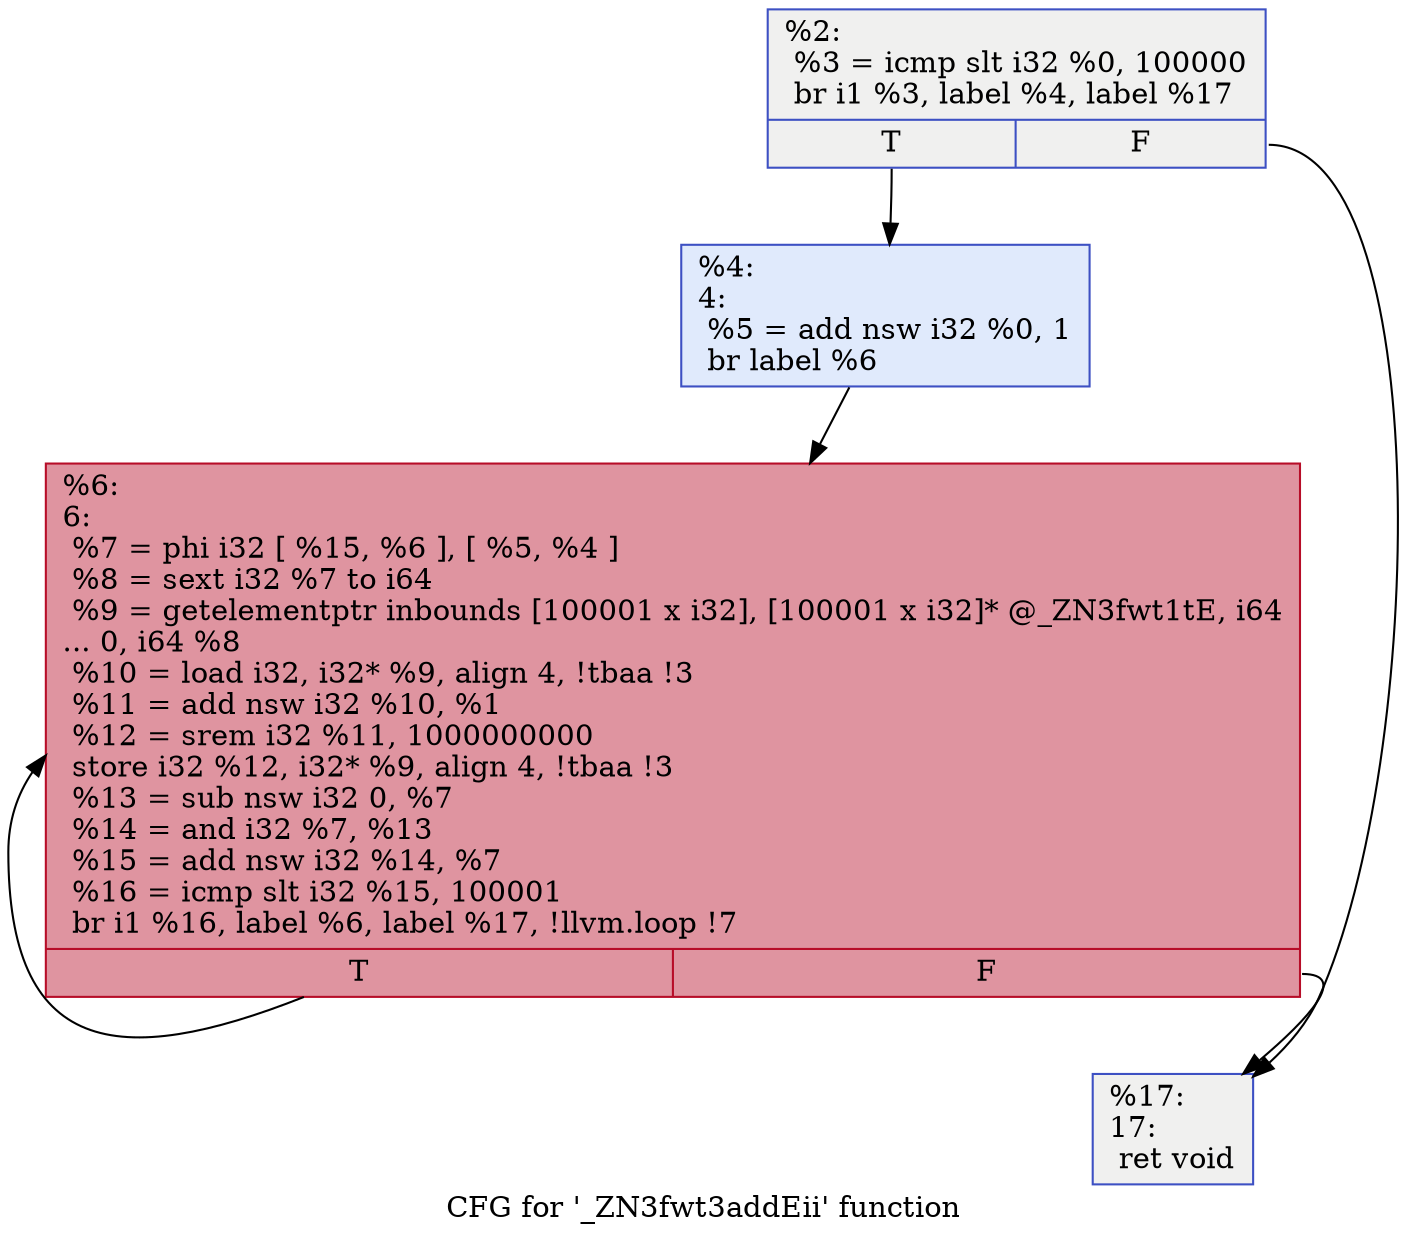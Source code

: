 digraph "CFG for '_ZN3fwt3addEii' function" {
	label="CFG for '_ZN3fwt3addEii' function";

	Node0x55ce00be7c20 [shape=record,color="#3d50c3ff", style=filled, fillcolor="#dedcdb70",label="{%2:\l  %3 = icmp slt i32 %0, 100000\l  br i1 %3, label %4, label %17\l|{<s0>T|<s1>F}}"];
	Node0x55ce00be7c20:s0 -> Node0x55ce00be7da0;
	Node0x55ce00be7c20:s1 -> Node0x55ce00be7df0;
	Node0x55ce00be7da0 [shape=record,color="#3d50c3ff", style=filled, fillcolor="#b9d0f970",label="{%4:\l4:                                                \l  %5 = add nsw i32 %0, 1\l  br label %6\l}"];
	Node0x55ce00be7da0 -> Node0x55ce00be8010;
	Node0x55ce00be8010 [shape=record,color="#b70d28ff", style=filled, fillcolor="#b70d2870",label="{%6:\l6:                                                \l  %7 = phi i32 [ %15, %6 ], [ %5, %4 ]\l  %8 = sext i32 %7 to i64\l  %9 = getelementptr inbounds [100001 x i32], [100001 x i32]* @_ZN3fwt1tE, i64\l... 0, i64 %8\l  %10 = load i32, i32* %9, align 4, !tbaa !3\l  %11 = add nsw i32 %10, %1\l  %12 = srem i32 %11, 1000000000\l  store i32 %12, i32* %9, align 4, !tbaa !3\l  %13 = sub nsw i32 0, %7\l  %14 = and i32 %7, %13\l  %15 = add nsw i32 %14, %7\l  %16 = icmp slt i32 %15, 100001\l  br i1 %16, label %6, label %17, !llvm.loop !7\l|{<s0>T|<s1>F}}"];
	Node0x55ce00be8010:s0 -> Node0x55ce00be8010;
	Node0x55ce00be8010:s1 -> Node0x55ce00be7df0;
	Node0x55ce00be7df0 [shape=record,color="#3d50c3ff", style=filled, fillcolor="#dedcdb70",label="{%17:\l17:                                               \l  ret void\l}"];
}
